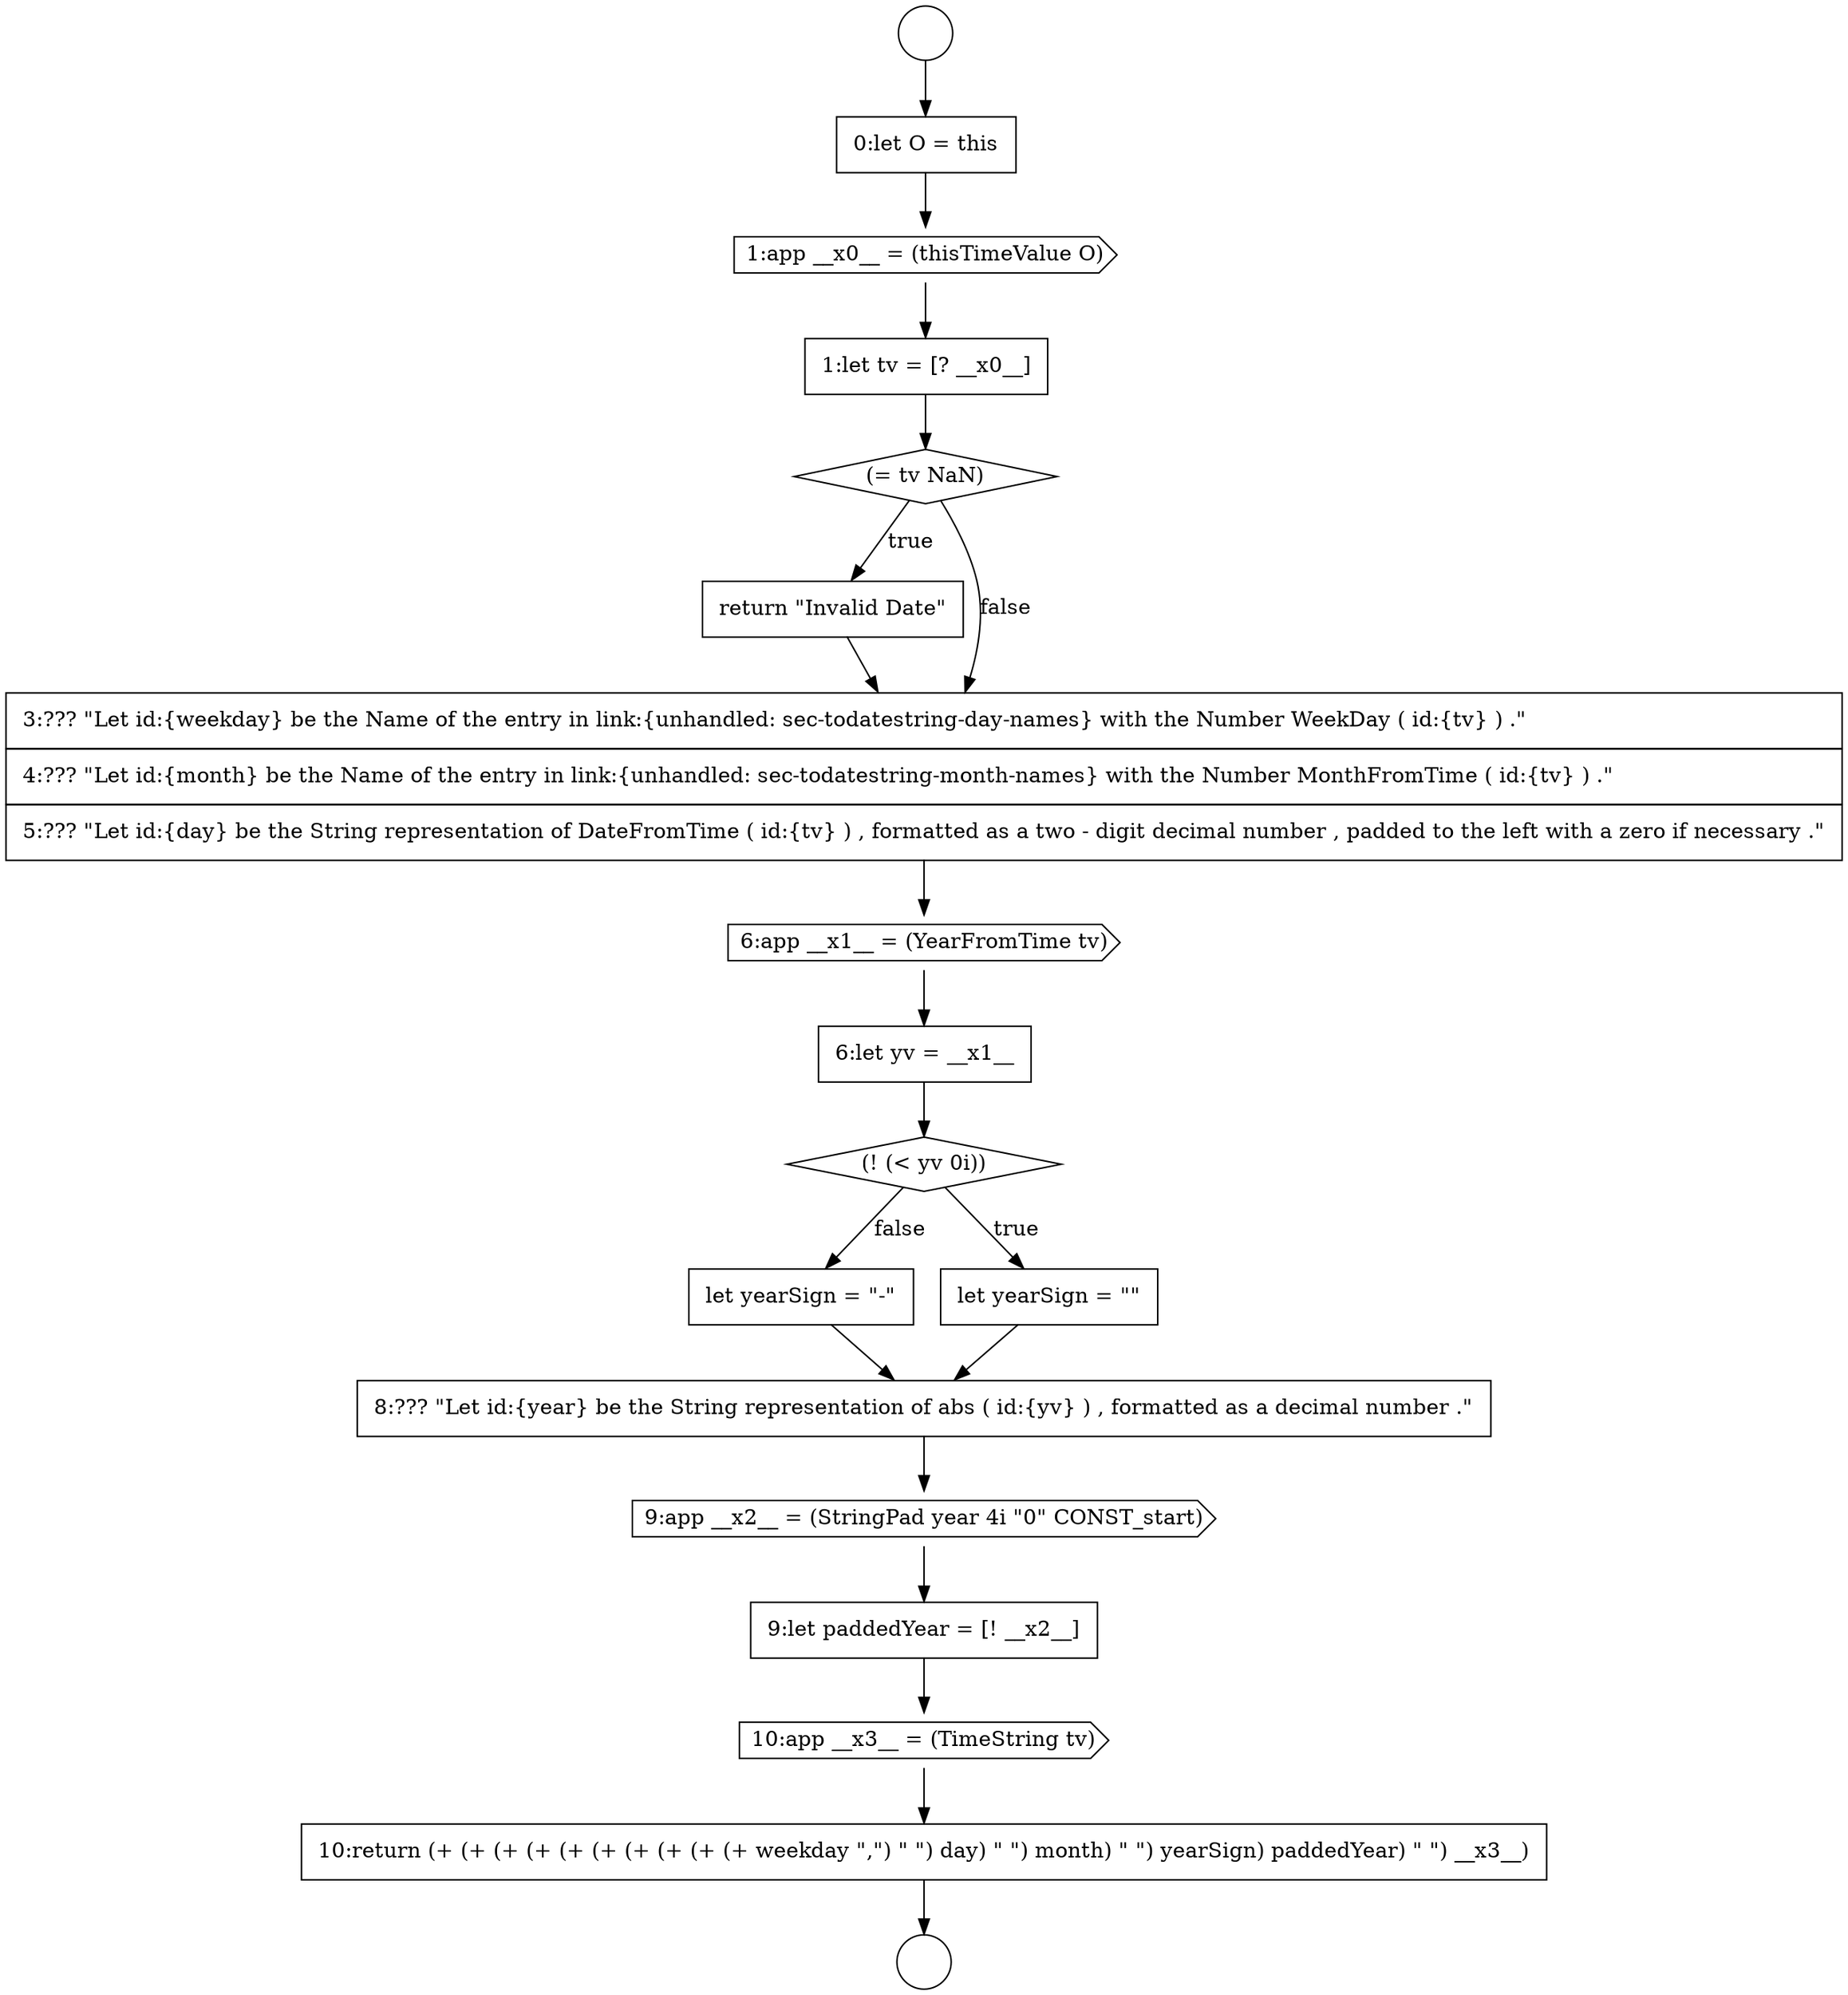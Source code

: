 digraph {
  node13533 [shape=cds, label=<<font color="black">9:app __x2__ = (StringPad year 4i &quot;0&quot; CONST_start)</font>> color="black" fillcolor="white" style=filled]
  node13521 [shape=none, margin=0, label=<<font color="black">
    <table border="0" cellborder="1" cellspacing="0" cellpadding="10">
      <tr><td align="left">0:let O = this</td></tr>
    </table>
  </font>> color="black" fillcolor="white" style=filled]
  node13527 [shape=cds, label=<<font color="black">6:app __x1__ = (YearFromTime tv)</font>> color="black" fillcolor="white" style=filled]
  node13522 [shape=cds, label=<<font color="black">1:app __x0__ = (thisTimeValue O)</font>> color="black" fillcolor="white" style=filled]
  node13531 [shape=none, margin=0, label=<<font color="black">
    <table border="0" cellborder="1" cellspacing="0" cellpadding="10">
      <tr><td align="left">let yearSign = &quot;-&quot;</td></tr>
    </table>
  </font>> color="black" fillcolor="white" style=filled]
  node13528 [shape=none, margin=0, label=<<font color="black">
    <table border="0" cellborder="1" cellspacing="0" cellpadding="10">
      <tr><td align="left">6:let yv = __x1__</td></tr>
    </table>
  </font>> color="black" fillcolor="white" style=filled]
  node13523 [shape=none, margin=0, label=<<font color="black">
    <table border="0" cellborder="1" cellspacing="0" cellpadding="10">
      <tr><td align="left">1:let tv = [? __x0__]</td></tr>
    </table>
  </font>> color="black" fillcolor="white" style=filled]
  node13520 [shape=circle label=" " color="black" fillcolor="white" style=filled]
  node13525 [shape=none, margin=0, label=<<font color="black">
    <table border="0" cellborder="1" cellspacing="0" cellpadding="10">
      <tr><td align="left">return &quot;Invalid Date&quot;</td></tr>
    </table>
  </font>> color="black" fillcolor="white" style=filled]
  node13526 [shape=none, margin=0, label=<<font color="black">
    <table border="0" cellborder="1" cellspacing="0" cellpadding="10">
      <tr><td align="left">3:??? &quot;Let id:{weekday} be the Name of the entry in link:{unhandled: sec-todatestring-day-names} with the Number WeekDay ( id:{tv} ) .&quot;</td></tr>
      <tr><td align="left">4:??? &quot;Let id:{month} be the Name of the entry in link:{unhandled: sec-todatestring-month-names} with the Number MonthFromTime ( id:{tv} ) .&quot;</td></tr>
      <tr><td align="left">5:??? &quot;Let id:{day} be the String representation of DateFromTime ( id:{tv} ) , formatted as a two - digit decimal number , padded to the left with a zero if necessary .&quot;</td></tr>
    </table>
  </font>> color="black" fillcolor="white" style=filled]
  node13532 [shape=none, margin=0, label=<<font color="black">
    <table border="0" cellborder="1" cellspacing="0" cellpadding="10">
      <tr><td align="left">8:??? &quot;Let id:{year} be the String representation of abs ( id:{yv} ) , formatted as a decimal number .&quot;</td></tr>
    </table>
  </font>> color="black" fillcolor="white" style=filled]
  node13519 [shape=circle label=" " color="black" fillcolor="white" style=filled]
  node13536 [shape=none, margin=0, label=<<font color="black">
    <table border="0" cellborder="1" cellspacing="0" cellpadding="10">
      <tr><td align="left">10:return (+ (+ (+ (+ (+ (+ (+ (+ (+ (+ weekday &quot;,&quot;) &quot; &quot;) day) &quot; &quot;) month) &quot; &quot;) yearSign) paddedYear) &quot; &quot;) __x3__)</td></tr>
    </table>
  </font>> color="black" fillcolor="white" style=filled]
  node13530 [shape=none, margin=0, label=<<font color="black">
    <table border="0" cellborder="1" cellspacing="0" cellpadding="10">
      <tr><td align="left">let yearSign = &quot;&quot;</td></tr>
    </table>
  </font>> color="black" fillcolor="white" style=filled]
  node13535 [shape=cds, label=<<font color="black">10:app __x3__ = (TimeString tv)</font>> color="black" fillcolor="white" style=filled]
  node13529 [shape=diamond, label=<<font color="black">(! (&lt; yv 0i))</font>> color="black" fillcolor="white" style=filled]
  node13524 [shape=diamond, label=<<font color="black">(= tv NaN)</font>> color="black" fillcolor="white" style=filled]
  node13534 [shape=none, margin=0, label=<<font color="black">
    <table border="0" cellborder="1" cellspacing="0" cellpadding="10">
      <tr><td align="left">9:let paddedYear = [! __x2__]</td></tr>
    </table>
  </font>> color="black" fillcolor="white" style=filled]
  node13530 -> node13532 [ color="black"]
  node13524 -> node13525 [label=<<font color="black">true</font>> color="black"]
  node13524 -> node13526 [label=<<font color="black">false</font>> color="black"]
  node13536 -> node13520 [ color="black"]
  node13535 -> node13536 [ color="black"]
  node13533 -> node13534 [ color="black"]
  node13532 -> node13533 [ color="black"]
  node13534 -> node13535 [ color="black"]
  node13527 -> node13528 [ color="black"]
  node13525 -> node13526 [ color="black"]
  node13526 -> node13527 [ color="black"]
  node13528 -> node13529 [ color="black"]
  node13522 -> node13523 [ color="black"]
  node13521 -> node13522 [ color="black"]
  node13523 -> node13524 [ color="black"]
  node13531 -> node13532 [ color="black"]
  node13529 -> node13530 [label=<<font color="black">true</font>> color="black"]
  node13529 -> node13531 [label=<<font color="black">false</font>> color="black"]
  node13519 -> node13521 [ color="black"]
}
